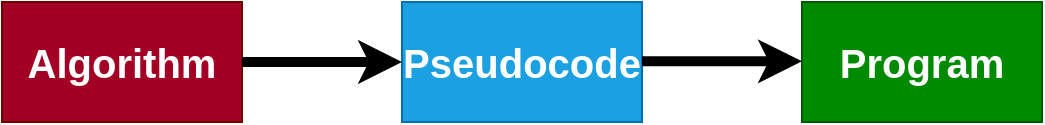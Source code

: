 <mxfile>
    <diagram id="J0zBQP6laIXw7E9XPVJX" name="Page-1">
        <mxGraphModel dx="1018" dy="792" grid="1" gridSize="10" guides="1" tooltips="1" connect="1" arrows="1" fold="1" page="1" pageScale="1" pageWidth="850" pageHeight="1100" math="0" shadow="0">
            <root>
                <mxCell id="0"/>
                <mxCell id="1" parent="0"/>
                <mxCell id="2" value="&lt;font size=&quot;1&quot; style=&quot;&quot;&gt;&lt;b style=&quot;font-size: 20px;&quot;&gt;Algorithm&lt;/b&gt;&lt;/font&gt;" style="rounded=0;whiteSpace=wrap;html=1;fillColor=#a20025;fontColor=#ffffff;strokeColor=#6F0000;" vertex="1" parent="1">
                    <mxGeometry x="40" y="190" width="120" height="60" as="geometry"/>
                </mxCell>
                <mxCell id="3" value="&lt;font style=&quot;font-size: 20px;&quot;&gt;&lt;b&gt;Pseudocode&lt;/b&gt;&lt;/font&gt;" style="rounded=0;whiteSpace=wrap;html=1;fillColor=#1ba1e2;fontColor=#ffffff;strokeColor=#006EAF;" vertex="1" parent="1">
                    <mxGeometry x="240" y="190" width="120" height="60" as="geometry"/>
                </mxCell>
                <mxCell id="4" value="&lt;b&gt;&lt;font style=&quot;font-size: 20px;&quot;&gt;Program&lt;/font&gt;&lt;/b&gt;" style="rounded=0;whiteSpace=wrap;html=1;fillColor=#008a00;fontColor=#ffffff;strokeColor=#005700;" vertex="1" parent="1">
                    <mxGeometry x="440" y="190" width="120" height="60" as="geometry"/>
                </mxCell>
                <mxCell id="6" value="" style="endArrow=classic;html=1;fontSize=20;exitX=1;exitY=0.5;exitDx=0;exitDy=0;strokeWidth=5;" edge="1" parent="1" source="2">
                    <mxGeometry width="50" height="50" relative="1" as="geometry">
                        <mxPoint x="180" y="225" as="sourcePoint"/>
                        <mxPoint x="240" y="220" as="targetPoint"/>
                    </mxGeometry>
                </mxCell>
                <mxCell id="7" value="" style="endArrow=classic;html=1;fontSize=20;exitX=1;exitY=0.5;exitDx=0;exitDy=0;strokeWidth=5;" edge="1" parent="1">
                    <mxGeometry width="50" height="50" relative="1" as="geometry">
                        <mxPoint x="360" y="219.66" as="sourcePoint"/>
                        <mxPoint x="440" y="219.66" as="targetPoint"/>
                    </mxGeometry>
                </mxCell>
            </root>
        </mxGraphModel>
    </diagram>
</mxfile>